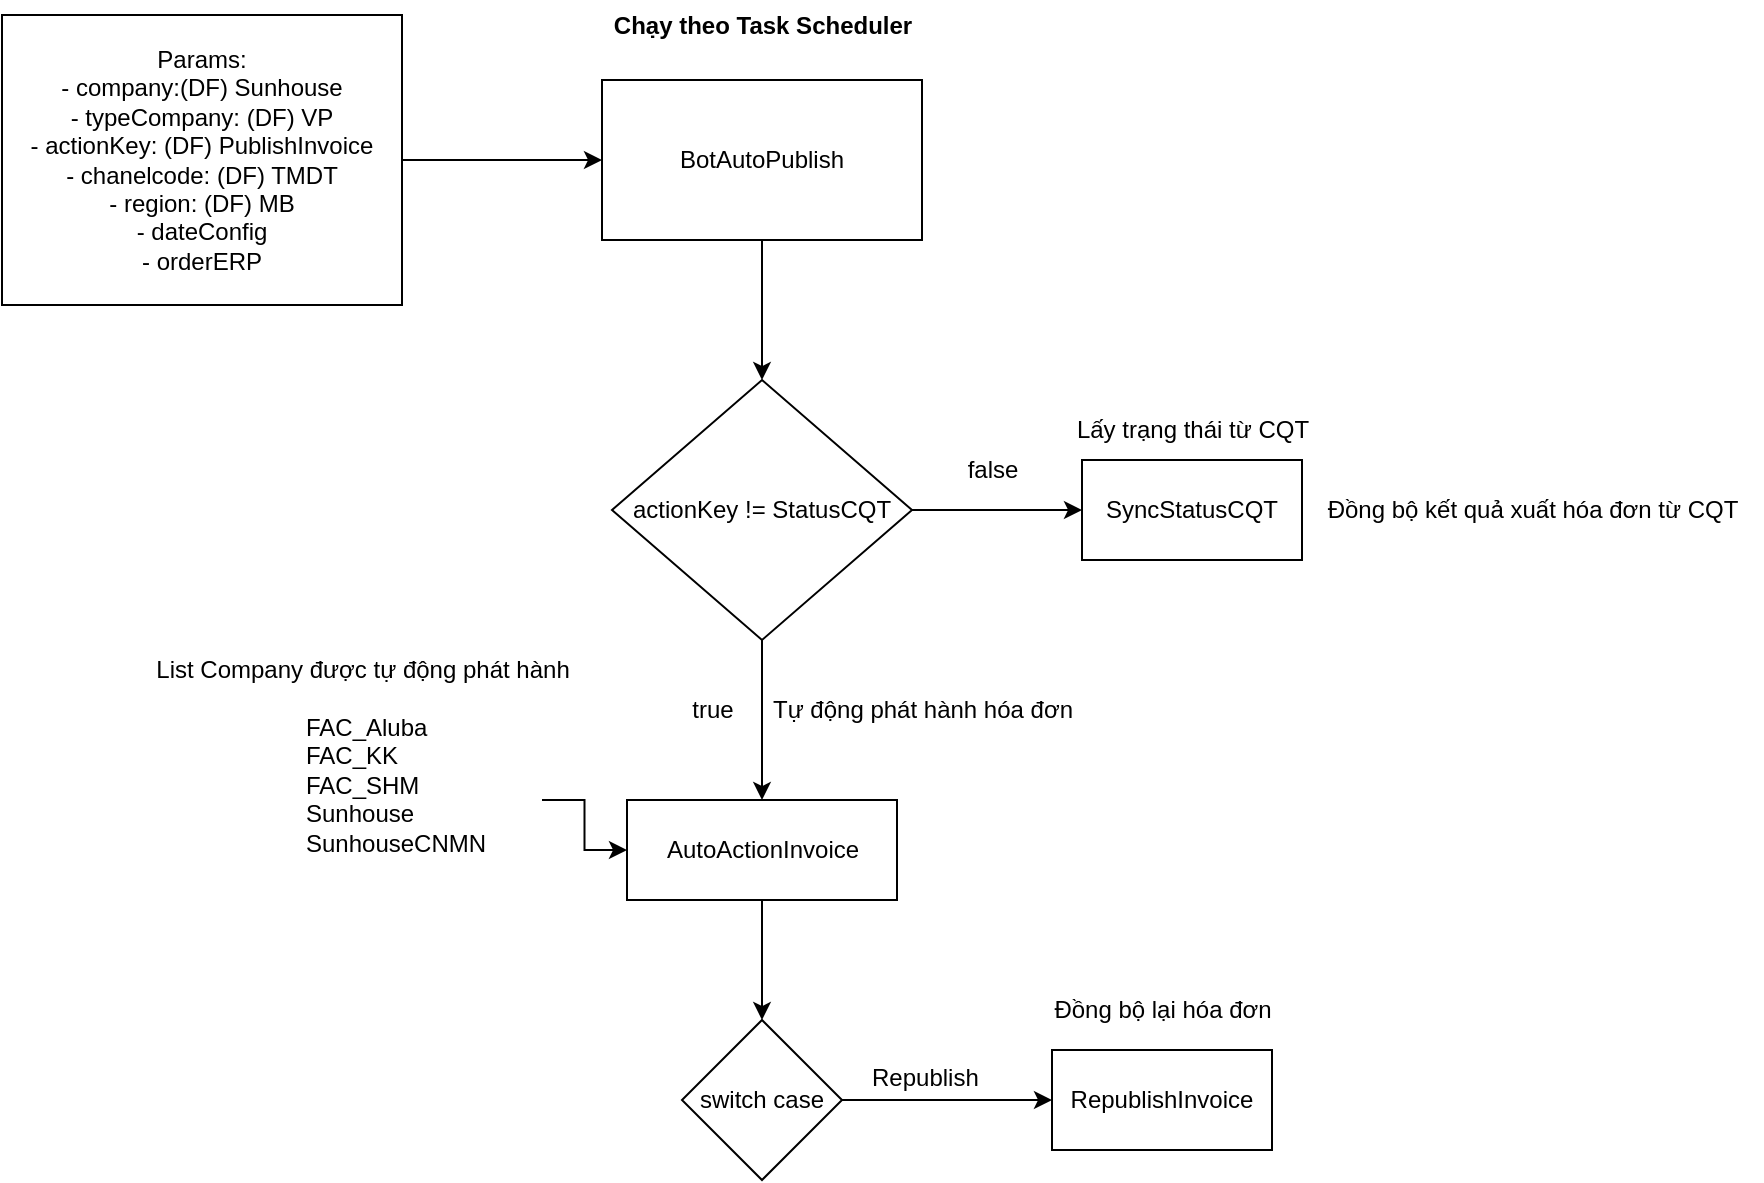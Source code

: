<mxfile version="26.1.1">
  <diagram name="Page-1" id="TkPfiDut8PnIxYIS86l5">
    <mxGraphModel dx="1434" dy="772" grid="1" gridSize="10" guides="1" tooltips="1" connect="1" arrows="1" fold="1" page="1" pageScale="1" pageWidth="850" pageHeight="1100" math="0" shadow="0">
      <root>
        <mxCell id="0" />
        <mxCell id="1" parent="0" />
        <mxCell id="Amjki_OvwhGs_Y3Dibjc-8" style="edgeStyle=orthogonalEdgeStyle;rounded=0;orthogonalLoop=1;jettySize=auto;html=1;entryX=0.5;entryY=0;entryDx=0;entryDy=0;" edge="1" parent="1" source="Amjki_OvwhGs_Y3Dibjc-1" target="Amjki_OvwhGs_Y3Dibjc-7">
          <mxGeometry relative="1" as="geometry" />
        </mxCell>
        <mxCell id="Amjki_OvwhGs_Y3Dibjc-1" value="BotAutoPublish" style="html=1;whiteSpace=wrap;" vertex="1" parent="1">
          <mxGeometry x="320" y="120" width="160" height="80" as="geometry" />
        </mxCell>
        <mxCell id="Amjki_OvwhGs_Y3Dibjc-2" value="Chạy theo Task Scheduler" style="text;align=center;fontStyle=1;verticalAlign=middle;spacingLeft=3;spacingRight=3;strokeColor=none;rotatable=0;points=[[0,0.5],[1,0.5]];portConstraint=eastwest;html=1;" vertex="1" parent="1">
          <mxGeometry x="310" y="80" width="180" height="26" as="geometry" />
        </mxCell>
        <mxCell id="Amjki_OvwhGs_Y3Dibjc-5" style="edgeStyle=orthogonalEdgeStyle;rounded=0;orthogonalLoop=1;jettySize=auto;html=1;entryX=0;entryY=0.5;entryDx=0;entryDy=0;" edge="1" parent="1" source="Amjki_OvwhGs_Y3Dibjc-4" target="Amjki_OvwhGs_Y3Dibjc-1">
          <mxGeometry relative="1" as="geometry" />
        </mxCell>
        <mxCell id="Amjki_OvwhGs_Y3Dibjc-4" value="Params:&lt;br&gt;- company:(DF) Sunhouse&lt;br&gt;- typeCompany: (DF) VP&lt;br&gt;- actionKey: (DF) PublishInvoice&lt;br&gt;- chanelcode: (DF) TMDT&lt;br&gt;- region: (DF) MB&lt;br&gt;- dateConfig&lt;br&gt;- orderERP" style="html=1;whiteSpace=wrap;" vertex="1" parent="1">
          <mxGeometry x="20" y="87.5" width="200" height="145" as="geometry" />
        </mxCell>
        <mxCell id="Amjki_OvwhGs_Y3Dibjc-10" style="edgeStyle=orthogonalEdgeStyle;rounded=0;orthogonalLoop=1;jettySize=auto;html=1;entryX=0;entryY=0.5;entryDx=0;entryDy=0;" edge="1" parent="1" source="Amjki_OvwhGs_Y3Dibjc-7" target="Amjki_OvwhGs_Y3Dibjc-9">
          <mxGeometry relative="1" as="geometry" />
        </mxCell>
        <mxCell id="Amjki_OvwhGs_Y3Dibjc-16" style="edgeStyle=orthogonalEdgeStyle;rounded=0;orthogonalLoop=1;jettySize=auto;html=1;entryX=0.5;entryY=0;entryDx=0;entryDy=0;" edge="1" parent="1" source="Amjki_OvwhGs_Y3Dibjc-7" target="Amjki_OvwhGs_Y3Dibjc-15">
          <mxGeometry relative="1" as="geometry" />
        </mxCell>
        <mxCell id="Amjki_OvwhGs_Y3Dibjc-7" value="actionKey != StatusCQT" style="rhombus;whiteSpace=wrap;html=1;" vertex="1" parent="1">
          <mxGeometry x="325" y="270" width="150" height="130" as="geometry" />
        </mxCell>
        <mxCell id="Amjki_OvwhGs_Y3Dibjc-9" value="SyncStatusCQT" style="html=1;whiteSpace=wrap;" vertex="1" parent="1">
          <mxGeometry x="560" y="310" width="110" height="50" as="geometry" />
        </mxCell>
        <mxCell id="Amjki_OvwhGs_Y3Dibjc-12" value="false" style="text;html=1;align=center;verticalAlign=middle;resizable=0;points=[];autosize=1;strokeColor=none;fillColor=none;" vertex="1" parent="1">
          <mxGeometry x="490" y="300" width="50" height="30" as="geometry" />
        </mxCell>
        <mxCell id="Amjki_OvwhGs_Y3Dibjc-13" value="Lấy trạng thái từ CQT" style="text;html=1;align=center;verticalAlign=middle;resizable=0;points=[];autosize=1;strokeColor=none;fillColor=none;" vertex="1" parent="1">
          <mxGeometry x="545" y="280" width="140" height="30" as="geometry" />
        </mxCell>
        <mxCell id="Amjki_OvwhGs_Y3Dibjc-14" value="Đồng bộ kết quả xuất hóa đơn từ CQT" style="text;html=1;align=center;verticalAlign=middle;resizable=0;points=[];autosize=1;strokeColor=none;fillColor=none;" vertex="1" parent="1">
          <mxGeometry x="670" y="320" width="230" height="30" as="geometry" />
        </mxCell>
        <mxCell id="Amjki_OvwhGs_Y3Dibjc-23" style="edgeStyle=orthogonalEdgeStyle;rounded=0;orthogonalLoop=1;jettySize=auto;html=1;entryX=0.5;entryY=0;entryDx=0;entryDy=0;" edge="1" parent="1" source="Amjki_OvwhGs_Y3Dibjc-15" target="Amjki_OvwhGs_Y3Dibjc-22">
          <mxGeometry relative="1" as="geometry" />
        </mxCell>
        <mxCell id="Amjki_OvwhGs_Y3Dibjc-15" value="AutoActionInvoice" style="html=1;whiteSpace=wrap;" vertex="1" parent="1">
          <mxGeometry x="332.5" y="480" width="135" height="50" as="geometry" />
        </mxCell>
        <mxCell id="Amjki_OvwhGs_Y3Dibjc-17" value="true" style="text;html=1;align=center;verticalAlign=middle;resizable=0;points=[];autosize=1;strokeColor=none;fillColor=none;" vertex="1" parent="1">
          <mxGeometry x="355" y="420" width="40" height="30" as="geometry" />
        </mxCell>
        <mxCell id="Amjki_OvwhGs_Y3Dibjc-18" value="Tự động phát hành hóa đơn" style="text;html=1;align=center;verticalAlign=middle;resizable=0;points=[];autosize=1;strokeColor=none;fillColor=none;" vertex="1" parent="1">
          <mxGeometry x="395" y="420" width="170" height="30" as="geometry" />
        </mxCell>
        <mxCell id="Amjki_OvwhGs_Y3Dibjc-21" style="edgeStyle=orthogonalEdgeStyle;rounded=0;orthogonalLoop=1;jettySize=auto;html=1;entryX=0;entryY=0.5;entryDx=0;entryDy=0;" edge="1" parent="1" source="Amjki_OvwhGs_Y3Dibjc-19" target="Amjki_OvwhGs_Y3Dibjc-15">
          <mxGeometry relative="1" as="geometry" />
        </mxCell>
        <mxCell id="Amjki_OvwhGs_Y3Dibjc-19" value="FAC_Aluba&#xa;FAC_KK&#xa;FAC_SHM&#xa;Sunhouse&#xa;SunhouseCNMN" style="text;whiteSpace=wrap;" vertex="1" parent="1">
          <mxGeometry x="170" y="430" width="120" height="100" as="geometry" />
        </mxCell>
        <mxCell id="Amjki_OvwhGs_Y3Dibjc-20" value="List Company được tự động phát hành" style="text;html=1;align=center;verticalAlign=middle;resizable=0;points=[];autosize=1;strokeColor=none;fillColor=none;" vertex="1" parent="1">
          <mxGeometry x="85" y="400" width="230" height="30" as="geometry" />
        </mxCell>
        <mxCell id="Amjki_OvwhGs_Y3Dibjc-26" style="edgeStyle=orthogonalEdgeStyle;rounded=0;orthogonalLoop=1;jettySize=auto;html=1;entryX=0;entryY=0.5;entryDx=0;entryDy=0;" edge="1" parent="1" source="Amjki_OvwhGs_Y3Dibjc-22" target="Amjki_OvwhGs_Y3Dibjc-25">
          <mxGeometry relative="1" as="geometry" />
        </mxCell>
        <mxCell id="Amjki_OvwhGs_Y3Dibjc-22" value="switch case" style="rhombus;whiteSpace=wrap;html=1;" vertex="1" parent="1">
          <mxGeometry x="360" y="590" width="80" height="80" as="geometry" />
        </mxCell>
        <mxCell id="Amjki_OvwhGs_Y3Dibjc-25" value="RepublishInvoice" style="html=1;whiteSpace=wrap;" vertex="1" parent="1">
          <mxGeometry x="545" y="605" width="110" height="50" as="geometry" />
        </mxCell>
        <mxCell id="Amjki_OvwhGs_Y3Dibjc-27" value="Republish" style="text;whiteSpace=wrap;" vertex="1" parent="1">
          <mxGeometry x="452.5" y="605" width="55" height="20" as="geometry" />
        </mxCell>
        <mxCell id="Amjki_OvwhGs_Y3Dibjc-29" value="Đồng bộ lại hóa đơn" style="text;html=1;align=center;verticalAlign=middle;resizable=0;points=[];autosize=1;strokeColor=none;fillColor=none;" vertex="1" parent="1">
          <mxGeometry x="535" y="570" width="130" height="30" as="geometry" />
        </mxCell>
      </root>
    </mxGraphModel>
  </diagram>
</mxfile>
